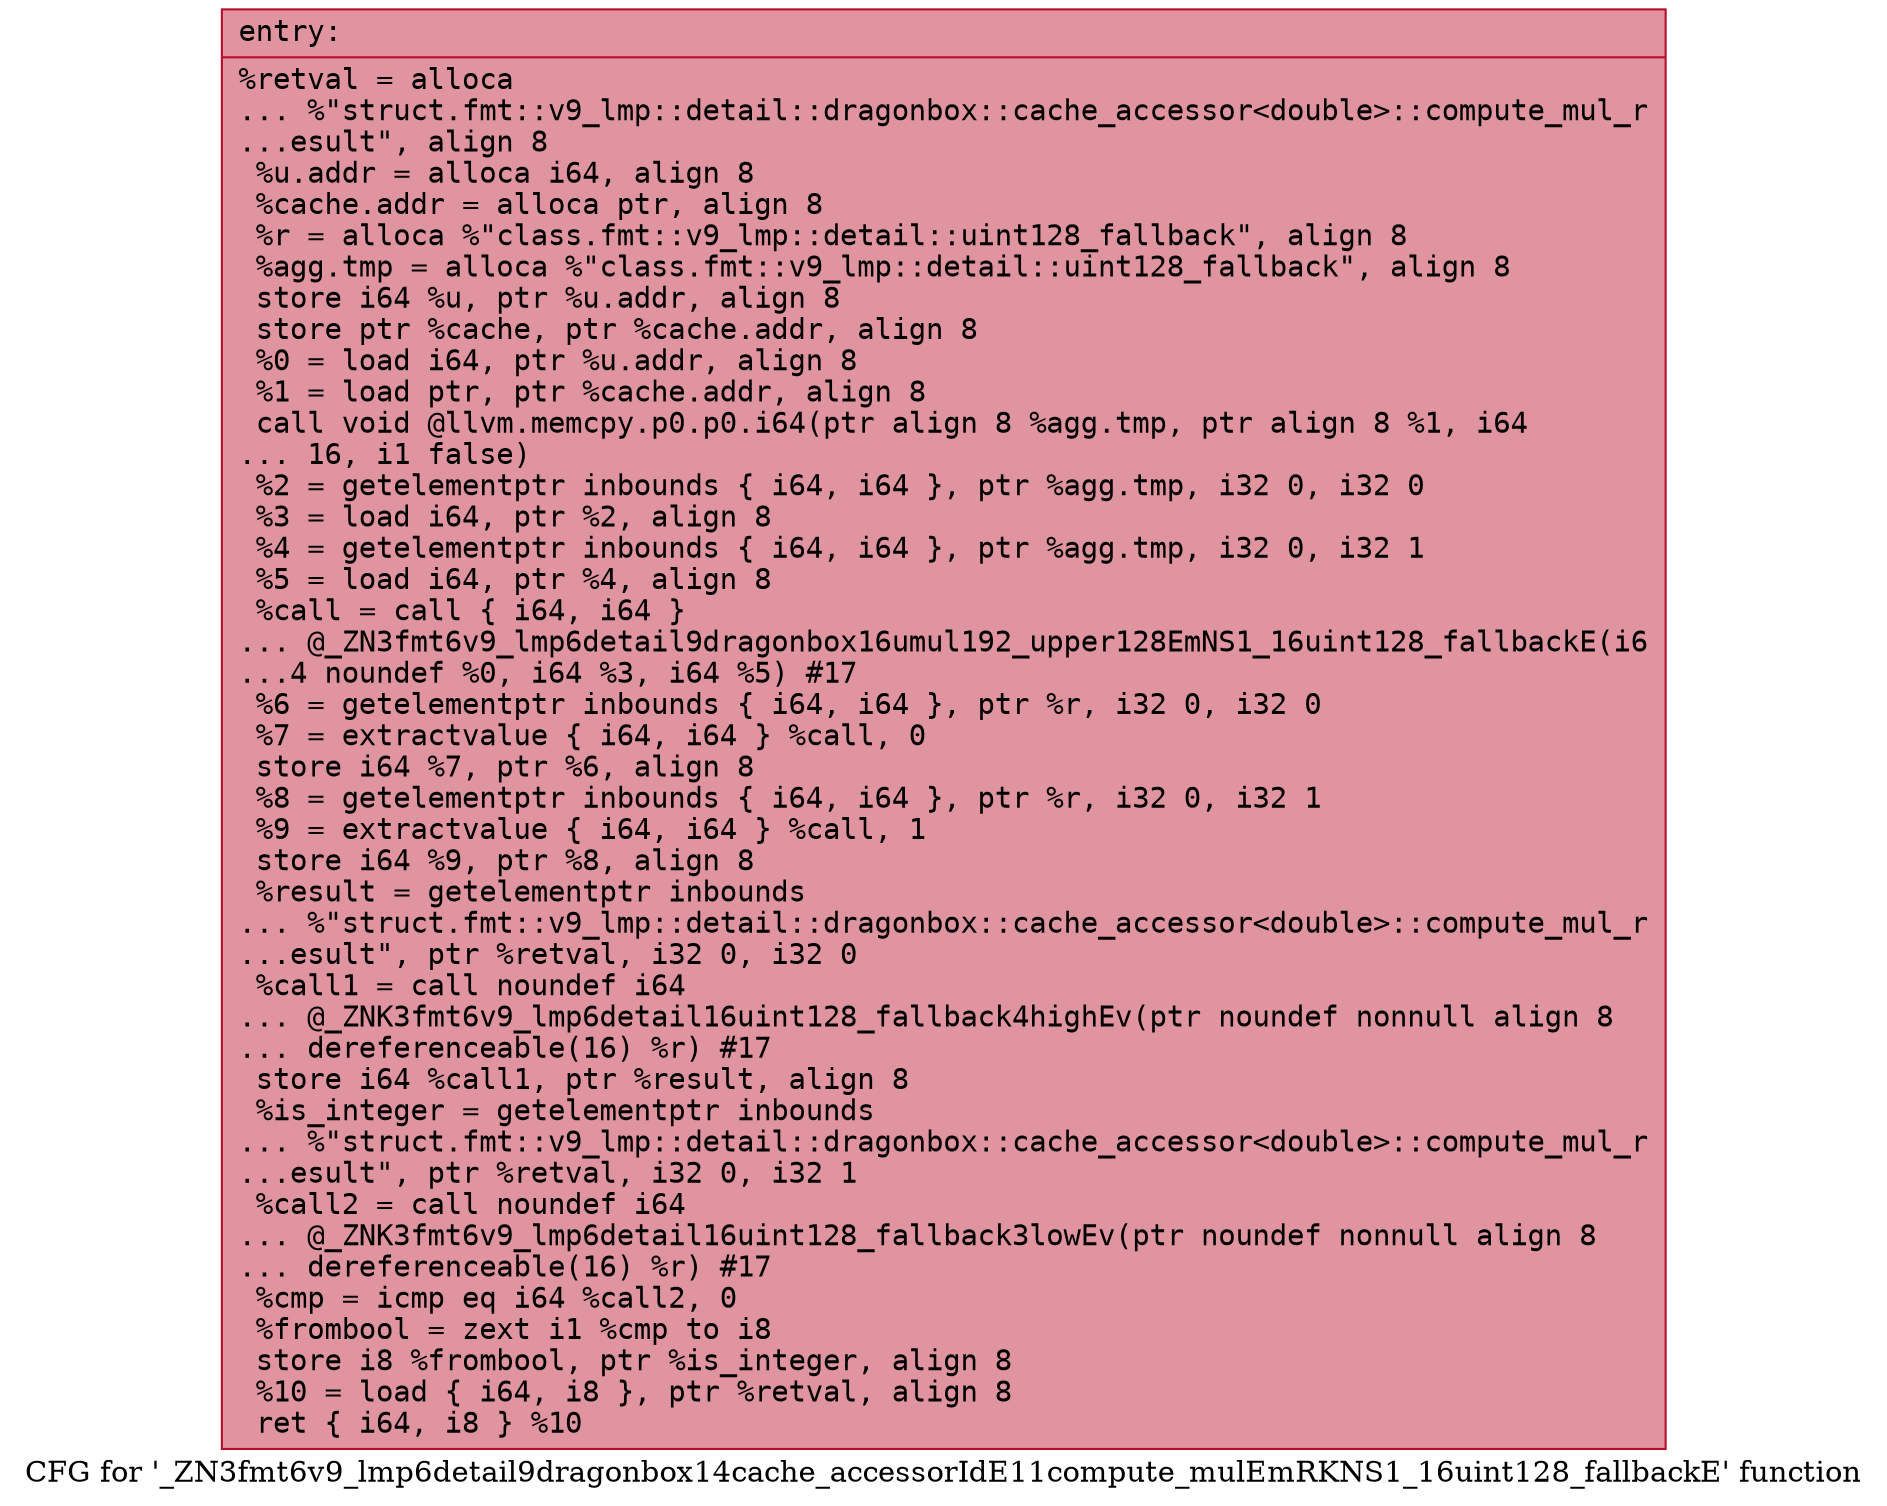 digraph "CFG for '_ZN3fmt6v9_lmp6detail9dragonbox14cache_accessorIdE11compute_mulEmRKNS1_16uint128_fallbackE' function" {
	label="CFG for '_ZN3fmt6v9_lmp6detail9dragonbox14cache_accessorIdE11compute_mulEmRKNS1_16uint128_fallbackE' function";

	Node0x55fec301ff40 [shape=record,color="#b70d28ff", style=filled, fillcolor="#b70d2870" fontname="Courier",label="{entry:\l|  %retval = alloca\l... %\"struct.fmt::v9_lmp::detail::dragonbox::cache_accessor\<double\>::compute_mul_r\l...esult\", align 8\l  %u.addr = alloca i64, align 8\l  %cache.addr = alloca ptr, align 8\l  %r = alloca %\"class.fmt::v9_lmp::detail::uint128_fallback\", align 8\l  %agg.tmp = alloca %\"class.fmt::v9_lmp::detail::uint128_fallback\", align 8\l  store i64 %u, ptr %u.addr, align 8\l  store ptr %cache, ptr %cache.addr, align 8\l  %0 = load i64, ptr %u.addr, align 8\l  %1 = load ptr, ptr %cache.addr, align 8\l  call void @llvm.memcpy.p0.p0.i64(ptr align 8 %agg.tmp, ptr align 8 %1, i64\l... 16, i1 false)\l  %2 = getelementptr inbounds \{ i64, i64 \}, ptr %agg.tmp, i32 0, i32 0\l  %3 = load i64, ptr %2, align 8\l  %4 = getelementptr inbounds \{ i64, i64 \}, ptr %agg.tmp, i32 0, i32 1\l  %5 = load i64, ptr %4, align 8\l  %call = call \{ i64, i64 \}\l... @_ZN3fmt6v9_lmp6detail9dragonbox16umul192_upper128EmNS1_16uint128_fallbackE(i6\l...4 noundef %0, i64 %3, i64 %5) #17\l  %6 = getelementptr inbounds \{ i64, i64 \}, ptr %r, i32 0, i32 0\l  %7 = extractvalue \{ i64, i64 \} %call, 0\l  store i64 %7, ptr %6, align 8\l  %8 = getelementptr inbounds \{ i64, i64 \}, ptr %r, i32 0, i32 1\l  %9 = extractvalue \{ i64, i64 \} %call, 1\l  store i64 %9, ptr %8, align 8\l  %result = getelementptr inbounds\l... %\"struct.fmt::v9_lmp::detail::dragonbox::cache_accessor\<double\>::compute_mul_r\l...esult\", ptr %retval, i32 0, i32 0\l  %call1 = call noundef i64\l... @_ZNK3fmt6v9_lmp6detail16uint128_fallback4highEv(ptr noundef nonnull align 8\l... dereferenceable(16) %r) #17\l  store i64 %call1, ptr %result, align 8\l  %is_integer = getelementptr inbounds\l... %\"struct.fmt::v9_lmp::detail::dragonbox::cache_accessor\<double\>::compute_mul_r\l...esult\", ptr %retval, i32 0, i32 1\l  %call2 = call noundef i64\l... @_ZNK3fmt6v9_lmp6detail16uint128_fallback3lowEv(ptr noundef nonnull align 8\l... dereferenceable(16) %r) #17\l  %cmp = icmp eq i64 %call2, 0\l  %frombool = zext i1 %cmp to i8\l  store i8 %frombool, ptr %is_integer, align 8\l  %10 = load \{ i64, i8 \}, ptr %retval, align 8\l  ret \{ i64, i8 \} %10\l}"];
}
